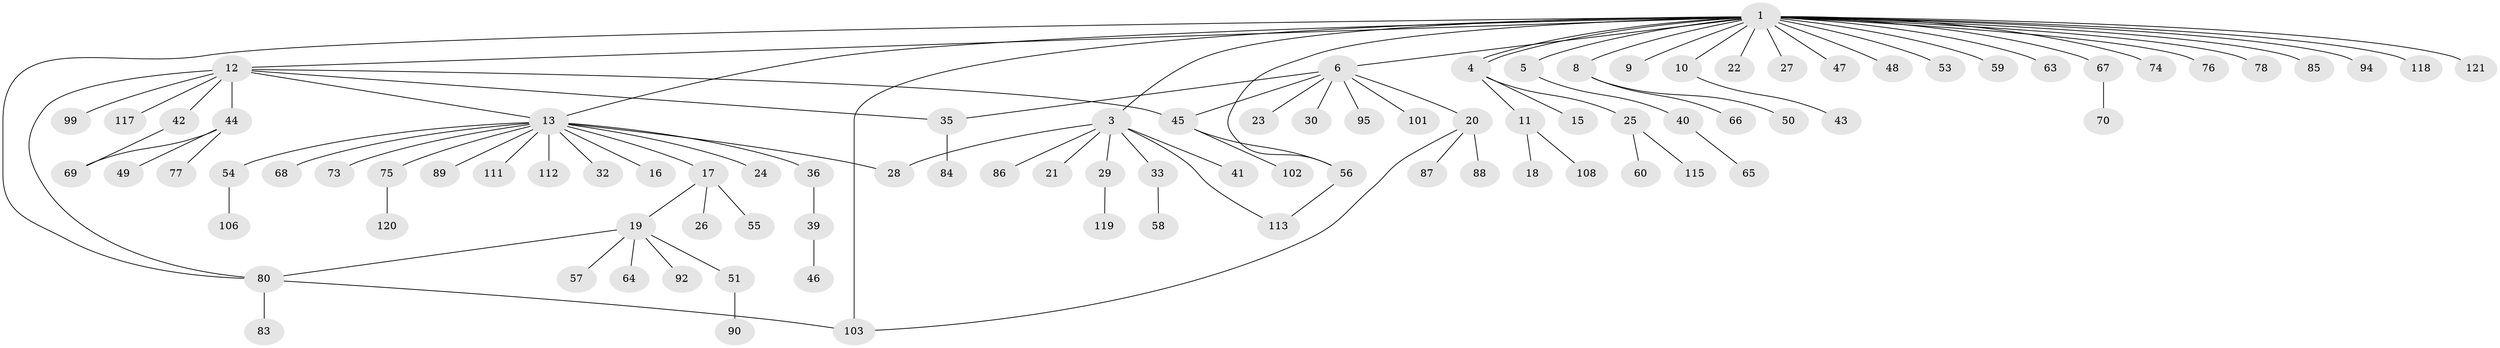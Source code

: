 // original degree distribution, {22: 0.00819672131147541, 8: 0.00819672131147541, 5: 0.04918032786885246, 6: 0.00819672131147541, 3: 0.08196721311475409, 9: 0.00819672131147541, 1: 0.6065573770491803, 4: 0.01639344262295082, 2: 0.1885245901639344, 10: 0.00819672131147541, 16: 0.00819672131147541, 7: 0.00819672131147541}
// Generated by graph-tools (version 1.1) at 2025/11/02/27/25 16:11:12]
// undirected, 93 vertices, 104 edges
graph export_dot {
graph [start="1"]
  node [color=gray90,style=filled];
  1 [super="+2"];
  3 [super="+14"];
  4 [super="+100"];
  5 [super="+7"];
  6 [super="+116"];
  8 [super="+72"];
  9;
  10;
  11 [super="+79"];
  12 [super="+96"];
  13 [super="+31"];
  15;
  16;
  17 [super="+37"];
  18;
  19 [super="+52"];
  20 [super="+71"];
  21 [super="+107"];
  22;
  23;
  24;
  25 [super="+61"];
  26;
  27;
  28;
  29;
  30 [super="+34"];
  32;
  33 [super="+93"];
  35;
  36 [super="+38"];
  39;
  40;
  41;
  42;
  43;
  44 [super="+98"];
  45 [super="+114"];
  46;
  47;
  48 [super="+104"];
  49;
  50 [super="+62"];
  51 [super="+81"];
  53;
  54 [super="+82"];
  55;
  56;
  57;
  58;
  59;
  60 [super="+105"];
  63;
  64;
  65;
  66;
  67;
  68;
  69 [super="+91"];
  70;
  73;
  74;
  75;
  76;
  77;
  78;
  80 [super="+97"];
  83;
  84;
  85;
  86;
  87 [super="+109"];
  88;
  89 [super="+122"];
  90;
  92;
  94;
  95;
  99;
  101;
  102;
  103 [super="+110"];
  106;
  108;
  111;
  112;
  113;
  115;
  117;
  118;
  119;
  120;
  121;
  1 -- 3;
  1 -- 4;
  1 -- 4;
  1 -- 5;
  1 -- 6;
  1 -- 8;
  1 -- 10;
  1 -- 12;
  1 -- 13;
  1 -- 27;
  1 -- 48;
  1 -- 53;
  1 -- 56;
  1 -- 63;
  1 -- 74;
  1 -- 76;
  1 -- 78;
  1 -- 85;
  1 -- 103;
  1 -- 118;
  1 -- 67;
  1 -- 9;
  1 -- 47;
  1 -- 22;
  1 -- 121;
  1 -- 59;
  1 -- 94;
  1 -- 80;
  3 -- 29;
  3 -- 33;
  3 -- 113;
  3 -- 21;
  3 -- 86;
  3 -- 41;
  3 -- 28;
  4 -- 11;
  4 -- 15;
  4 -- 25;
  5 -- 40;
  6 -- 20;
  6 -- 23;
  6 -- 30;
  6 -- 35;
  6 -- 45;
  6 -- 95;
  6 -- 101;
  8 -- 50;
  8 -- 66;
  10 -- 43;
  11 -- 18;
  11 -- 108;
  12 -- 13;
  12 -- 35;
  12 -- 42;
  12 -- 44;
  12 -- 45;
  12 -- 80;
  12 -- 99;
  12 -- 117;
  13 -- 16;
  13 -- 17;
  13 -- 24;
  13 -- 28;
  13 -- 32;
  13 -- 36;
  13 -- 54;
  13 -- 68;
  13 -- 73;
  13 -- 75;
  13 -- 89;
  13 -- 111;
  13 -- 112;
  17 -- 19;
  17 -- 26;
  17 -- 55;
  19 -- 51;
  19 -- 57;
  19 -- 64;
  19 -- 80;
  19 -- 92;
  20 -- 88;
  20 -- 87;
  20 -- 103;
  25 -- 60;
  25 -- 115;
  29 -- 119;
  33 -- 58;
  35 -- 84;
  36 -- 39;
  39 -- 46;
  40 -- 65;
  42 -- 69;
  44 -- 49;
  44 -- 69;
  44 -- 77;
  45 -- 56;
  45 -- 102;
  51 -- 90;
  54 -- 106;
  56 -- 113;
  67 -- 70;
  75 -- 120;
  80 -- 83;
  80 -- 103;
}
